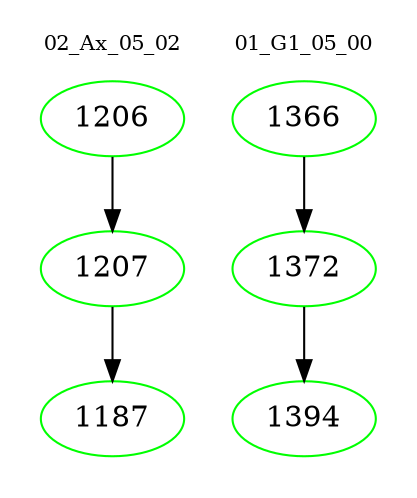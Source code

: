 digraph{
subgraph cluster_0 {
color = white
label = "02_Ax_05_02";
fontsize=10;
T0_1206 [label="1206", color="green"]
T0_1206 -> T0_1207 [color="black"]
T0_1207 [label="1207", color="green"]
T0_1207 -> T0_1187 [color="black"]
T0_1187 [label="1187", color="green"]
}
subgraph cluster_1 {
color = white
label = "01_G1_05_00";
fontsize=10;
T1_1366 [label="1366", color="green"]
T1_1366 -> T1_1372 [color="black"]
T1_1372 [label="1372", color="green"]
T1_1372 -> T1_1394 [color="black"]
T1_1394 [label="1394", color="green"]
}
}
